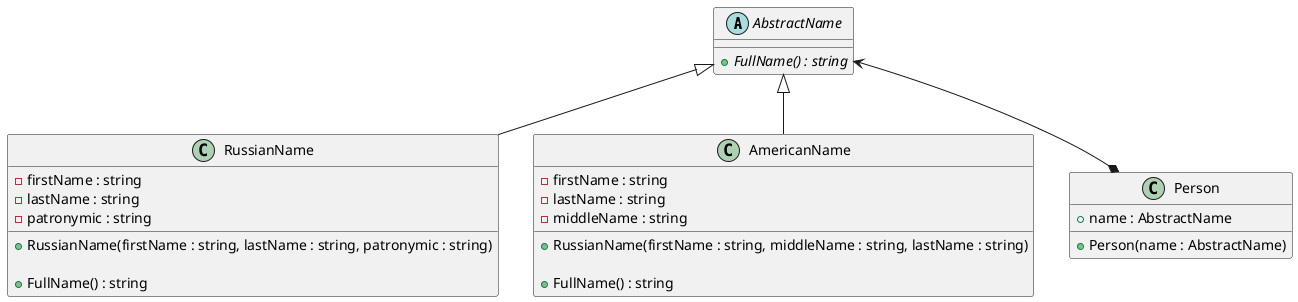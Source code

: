 ﻿@startuml
'https://plantuml.com/class-diagram

abstract AbstractName{
+ {abstract} FullName() : string
}

AbstractName <|-- RussianName
class RussianName {
- firstName : string
- lastName : string
- patronymic : string

+ RussianName(firstName : string, lastName : string, patronymic : string)

+  FullName() : string
}

AbstractName <|-- AmericanName
class AmericanName {
- firstName : string
- lastName : string
- middleName : string

+ RussianName(firstName : string, middleName : string, lastName : string)

+  FullName() : string
}

AbstractName <--* Person
class Person {
+ name : AbstractName

+ Person(name : AbstractName)
}

@enduml